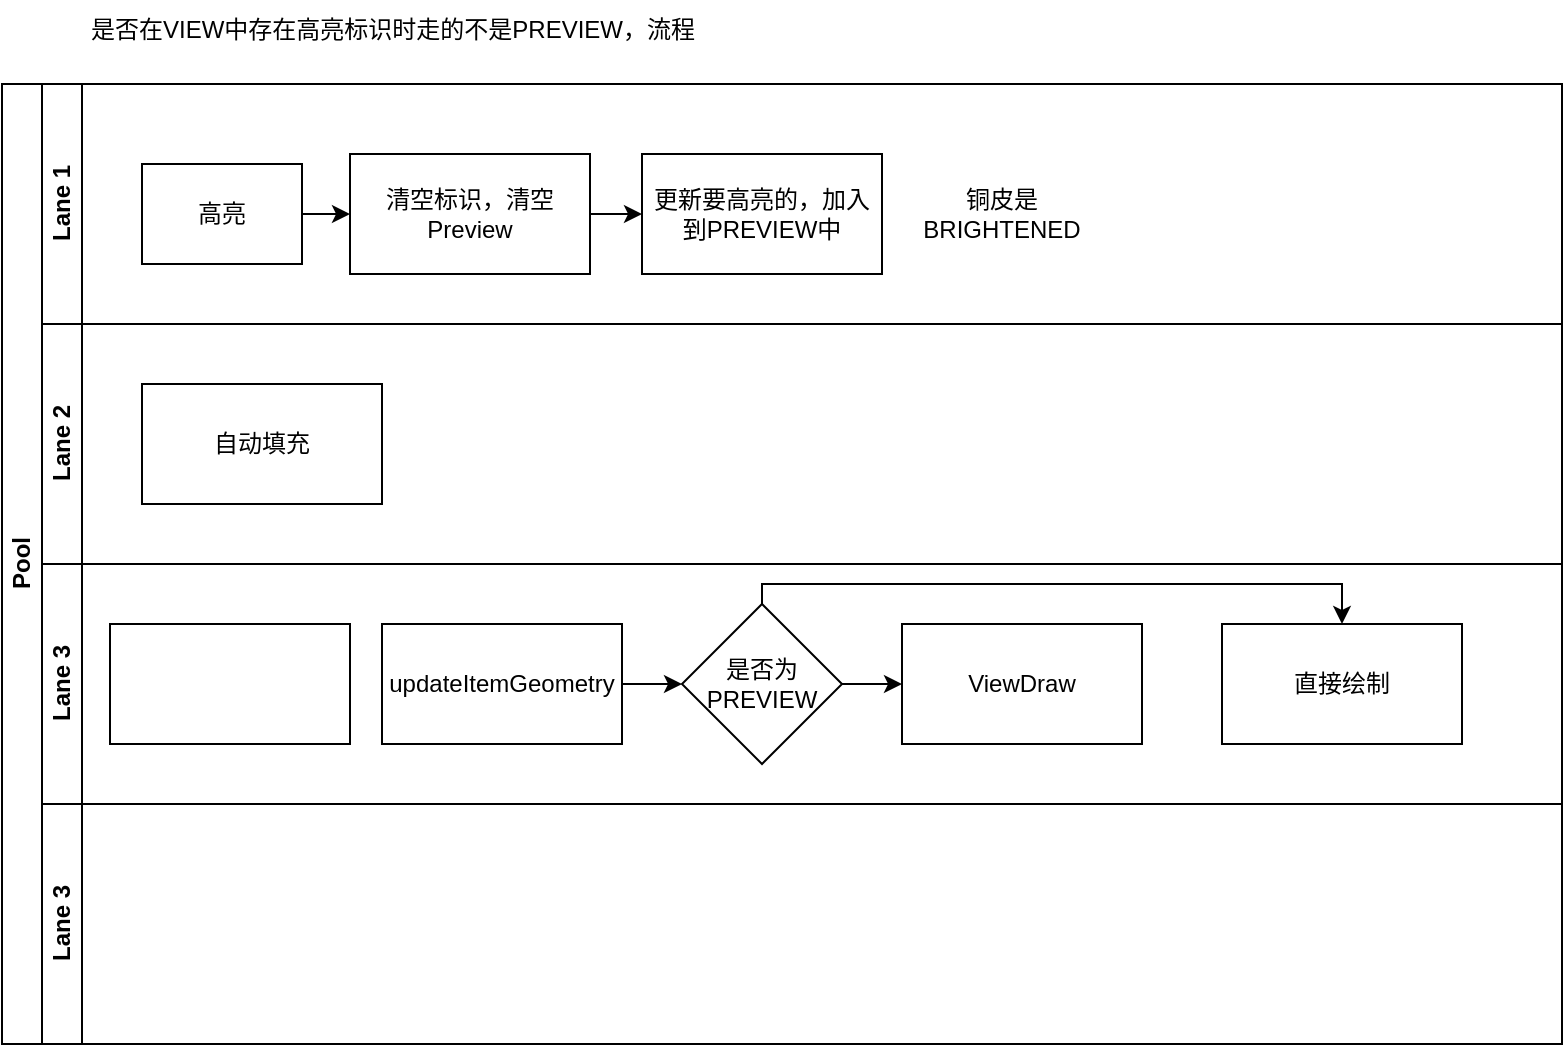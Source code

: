 <mxfile version="22.1.21" type="github">
  <diagram id="prtHgNgQTEPvFCAcTncT" name="Page-1">
    <mxGraphModel dx="1121" dy="541" grid="1" gridSize="10" guides="1" tooltips="1" connect="1" arrows="1" fold="1" page="1" pageScale="1" pageWidth="827" pageHeight="1169" math="0" shadow="0">
      <root>
        <mxCell id="0" />
        <mxCell id="1" parent="0" />
        <mxCell id="dNxyNK7c78bLwvsdeMH5-19" value="Pool" style="swimlane;html=1;childLayout=stackLayout;resizeParent=1;resizeParentMax=0;horizontal=0;startSize=20;horizontalStack=0;" parent="1" vertex="1">
          <mxGeometry x="40" y="120" width="780" height="480" as="geometry" />
        </mxCell>
        <mxCell id="dNxyNK7c78bLwvsdeMH5-20" value="Lane 1" style="swimlane;html=1;startSize=20;horizontal=0;" parent="dNxyNK7c78bLwvsdeMH5-19" vertex="1">
          <mxGeometry x="20" width="760" height="120" as="geometry" />
        </mxCell>
        <mxCell id="hHyRbieHzVPzRxpKnxZc-5" style="edgeStyle=orthogonalEdgeStyle;rounded=0;orthogonalLoop=1;jettySize=auto;html=1;exitX=1;exitY=0.5;exitDx=0;exitDy=0;" edge="1" parent="dNxyNK7c78bLwvsdeMH5-20" source="hHyRbieHzVPzRxpKnxZc-2" target="hHyRbieHzVPzRxpKnxZc-3">
          <mxGeometry relative="1" as="geometry" />
        </mxCell>
        <mxCell id="hHyRbieHzVPzRxpKnxZc-2" value="高亮" style="rounded=0;whiteSpace=wrap;html=1;" vertex="1" parent="dNxyNK7c78bLwvsdeMH5-20">
          <mxGeometry x="50" y="40" width="80" height="50" as="geometry" />
        </mxCell>
        <mxCell id="hHyRbieHzVPzRxpKnxZc-6" style="edgeStyle=orthogonalEdgeStyle;rounded=0;orthogonalLoop=1;jettySize=auto;html=1;exitX=1;exitY=0.5;exitDx=0;exitDy=0;" edge="1" parent="dNxyNK7c78bLwvsdeMH5-20" source="hHyRbieHzVPzRxpKnxZc-3" target="hHyRbieHzVPzRxpKnxZc-4">
          <mxGeometry relative="1" as="geometry" />
        </mxCell>
        <mxCell id="hHyRbieHzVPzRxpKnxZc-3" value="清空标识，清空Preview" style="rounded=0;whiteSpace=wrap;html=1;" vertex="1" parent="dNxyNK7c78bLwvsdeMH5-20">
          <mxGeometry x="154" y="35" width="120" height="60" as="geometry" />
        </mxCell>
        <mxCell id="hHyRbieHzVPzRxpKnxZc-4" value="更新要高亮的，加入到PREVIEW中" style="rounded=0;whiteSpace=wrap;html=1;" vertex="1" parent="dNxyNK7c78bLwvsdeMH5-20">
          <mxGeometry x="300" y="35" width="120" height="60" as="geometry" />
        </mxCell>
        <mxCell id="hHyRbieHzVPzRxpKnxZc-38" value="铜皮是BRIGHTENED" style="text;html=1;strokeColor=none;fillColor=none;align=center;verticalAlign=middle;whiteSpace=wrap;rounded=0;" vertex="1" parent="dNxyNK7c78bLwvsdeMH5-20">
          <mxGeometry x="440" y="50" width="80" height="30" as="geometry" />
        </mxCell>
        <mxCell id="dNxyNK7c78bLwvsdeMH5-21" value="Lane 2" style="swimlane;html=1;startSize=20;horizontal=0;" parent="dNxyNK7c78bLwvsdeMH5-19" vertex="1">
          <mxGeometry x="20" y="120" width="760" height="120" as="geometry" />
        </mxCell>
        <mxCell id="hHyRbieHzVPzRxpKnxZc-36" value="自动填充" style="rounded=0;whiteSpace=wrap;html=1;" vertex="1" parent="dNxyNK7c78bLwvsdeMH5-21">
          <mxGeometry x="50" y="30" width="120" height="60" as="geometry" />
        </mxCell>
        <mxCell id="hHyRbieHzVPzRxpKnxZc-35" value="Lane 3" style="swimlane;html=1;startSize=20;horizontal=0;" vertex="1" parent="dNxyNK7c78bLwvsdeMH5-19">
          <mxGeometry x="20" y="240" width="760" height="120" as="geometry" />
        </mxCell>
        <mxCell id="hHyRbieHzVPzRxpKnxZc-45" style="edgeStyle=orthogonalEdgeStyle;rounded=0;orthogonalLoop=1;jettySize=auto;html=1;exitX=1;exitY=0.5;exitDx=0;exitDy=0;entryX=0;entryY=0.5;entryDx=0;entryDy=0;" edge="1" parent="hHyRbieHzVPzRxpKnxZc-35" source="hHyRbieHzVPzRxpKnxZc-39" target="hHyRbieHzVPzRxpKnxZc-40">
          <mxGeometry relative="1" as="geometry" />
        </mxCell>
        <mxCell id="hHyRbieHzVPzRxpKnxZc-39" value="updateItemGeometry" style="whiteSpace=wrap;html=1;" vertex="1" parent="hHyRbieHzVPzRxpKnxZc-35">
          <mxGeometry x="170" y="30" width="120" height="60" as="geometry" />
        </mxCell>
        <mxCell id="hHyRbieHzVPzRxpKnxZc-42" style="edgeStyle=orthogonalEdgeStyle;rounded=0;orthogonalLoop=1;jettySize=auto;html=1;exitX=1;exitY=0.5;exitDx=0;exitDy=0;entryX=0;entryY=0.5;entryDx=0;entryDy=0;" edge="1" parent="hHyRbieHzVPzRxpKnxZc-35" source="hHyRbieHzVPzRxpKnxZc-40" target="hHyRbieHzVPzRxpKnxZc-41">
          <mxGeometry relative="1" as="geometry" />
        </mxCell>
        <mxCell id="hHyRbieHzVPzRxpKnxZc-44" style="edgeStyle=orthogonalEdgeStyle;rounded=0;orthogonalLoop=1;jettySize=auto;html=1;exitX=0.5;exitY=0;exitDx=0;exitDy=0;entryX=0.5;entryY=0;entryDx=0;entryDy=0;" edge="1" parent="hHyRbieHzVPzRxpKnxZc-35" source="hHyRbieHzVPzRxpKnxZc-40" target="hHyRbieHzVPzRxpKnxZc-43">
          <mxGeometry relative="1" as="geometry">
            <Array as="points">
              <mxPoint x="360" y="10" />
              <mxPoint x="650" y="10" />
            </Array>
          </mxGeometry>
        </mxCell>
        <mxCell id="hHyRbieHzVPzRxpKnxZc-40" value="是否为PREVIEW" style="rhombus;whiteSpace=wrap;html=1;" vertex="1" parent="hHyRbieHzVPzRxpKnxZc-35">
          <mxGeometry x="320" y="20" width="80" height="80" as="geometry" />
        </mxCell>
        <mxCell id="hHyRbieHzVPzRxpKnxZc-41" value="ViewDraw" style="rounded=0;whiteSpace=wrap;html=1;" vertex="1" parent="hHyRbieHzVPzRxpKnxZc-35">
          <mxGeometry x="430" y="30" width="120" height="60" as="geometry" />
        </mxCell>
        <mxCell id="hHyRbieHzVPzRxpKnxZc-43" value="直接绘制" style="rounded=0;whiteSpace=wrap;html=1;" vertex="1" parent="hHyRbieHzVPzRxpKnxZc-35">
          <mxGeometry x="590" y="30" width="120" height="60" as="geometry" />
        </mxCell>
        <mxCell id="hHyRbieHzVPzRxpKnxZc-46" value="" style="rounded=0;whiteSpace=wrap;html=1;" vertex="1" parent="hHyRbieHzVPzRxpKnxZc-35">
          <mxGeometry x="34" y="30" width="120" height="60" as="geometry" />
        </mxCell>
        <mxCell id="dNxyNK7c78bLwvsdeMH5-22" value="Lane 3" style="swimlane;html=1;startSize=20;horizontal=0;" parent="dNxyNK7c78bLwvsdeMH5-19" vertex="1">
          <mxGeometry x="20" y="360" width="760" height="120" as="geometry" />
        </mxCell>
        <mxCell id="hHyRbieHzVPzRxpKnxZc-12" value="是否在VIEW中存在高亮标识时走的不是PREVIEW，流程" style="text;html=1;align=center;verticalAlign=middle;resizable=0;points=[];autosize=1;strokeColor=none;fillColor=none;" vertex="1" parent="1">
          <mxGeometry x="70" y="78" width="330" height="30" as="geometry" />
        </mxCell>
      </root>
    </mxGraphModel>
  </diagram>
</mxfile>

